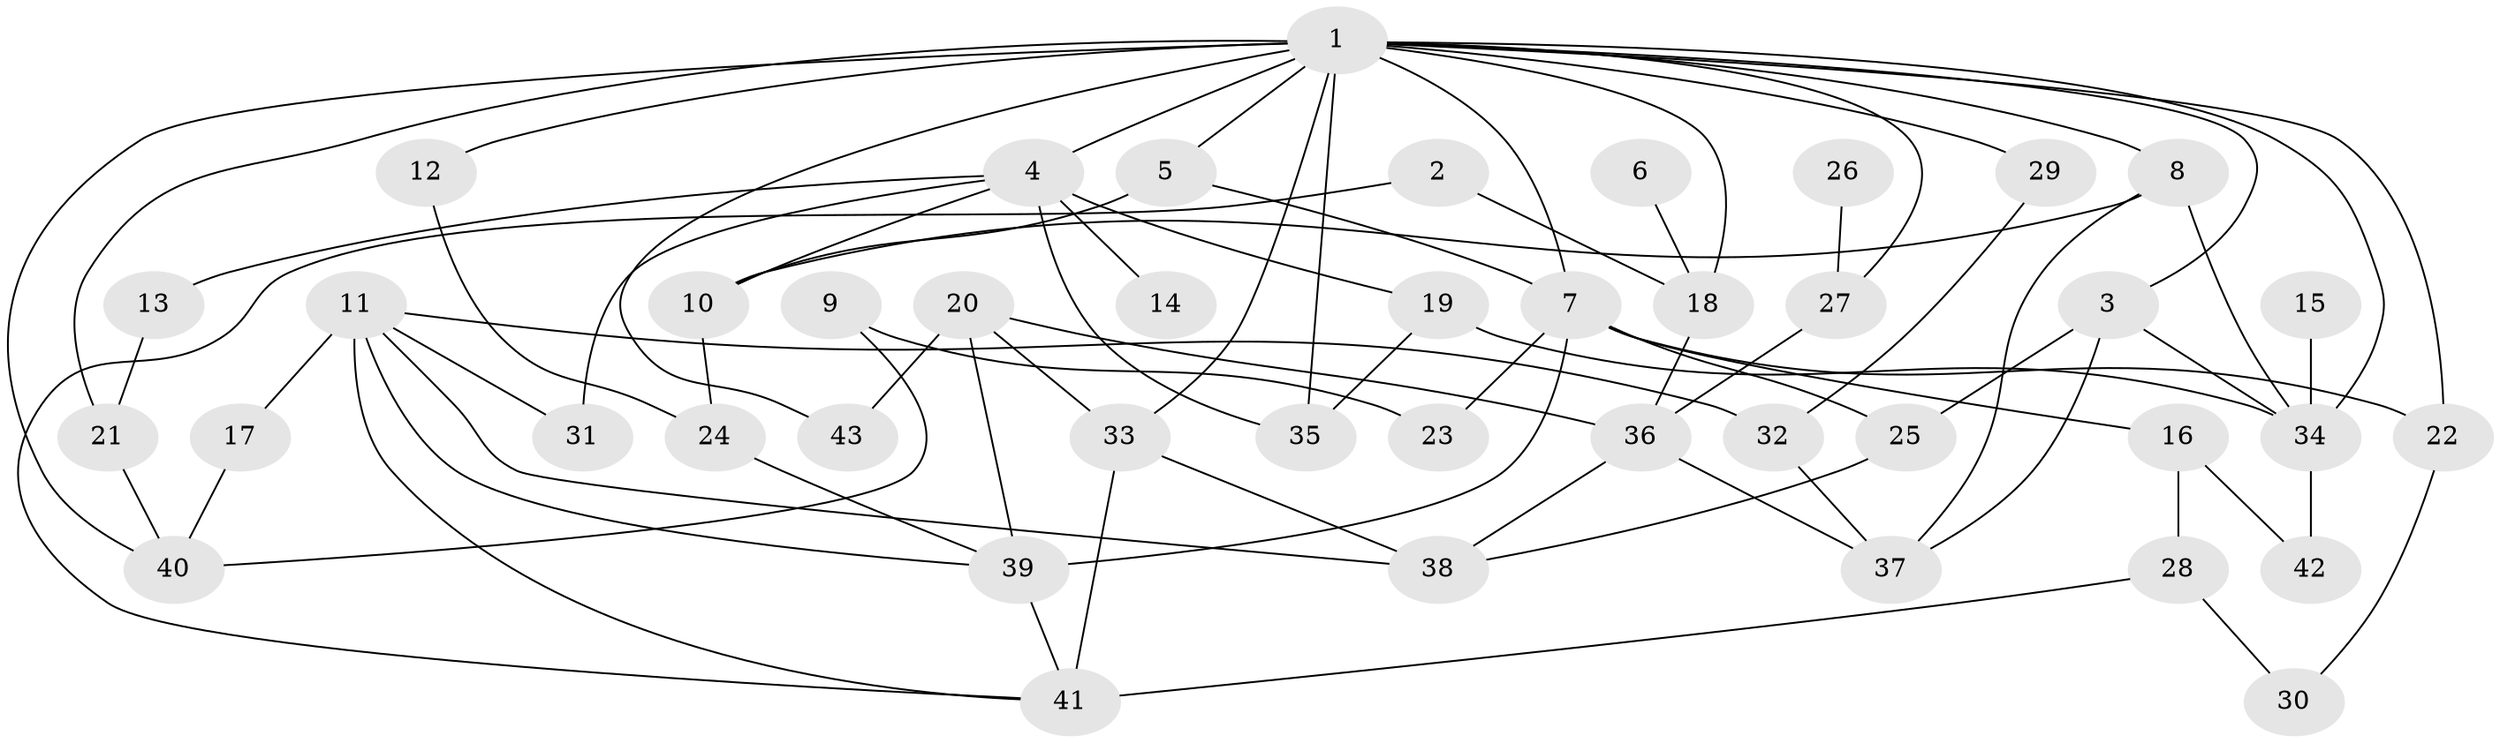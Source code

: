 // original degree distribution, {5: 0.10465116279069768, 11: 0.011627906976744186, 6: 0.023255813953488372, 2: 0.27906976744186046, 3: 0.2558139534883721, 4: 0.11627906976744186, 7: 0.011627906976744186, 1: 0.19767441860465115}
// Generated by graph-tools (version 1.1) at 2025/25/03/09/25 03:25:28]
// undirected, 43 vertices, 76 edges
graph export_dot {
graph [start="1"]
  node [color=gray90,style=filled];
  1;
  2;
  3;
  4;
  5;
  6;
  7;
  8;
  9;
  10;
  11;
  12;
  13;
  14;
  15;
  16;
  17;
  18;
  19;
  20;
  21;
  22;
  23;
  24;
  25;
  26;
  27;
  28;
  29;
  30;
  31;
  32;
  33;
  34;
  35;
  36;
  37;
  38;
  39;
  40;
  41;
  42;
  43;
  1 -- 3 [weight=1.0];
  1 -- 4 [weight=1.0];
  1 -- 5 [weight=2.0];
  1 -- 7 [weight=1.0];
  1 -- 8 [weight=1.0];
  1 -- 12 [weight=1.0];
  1 -- 18 [weight=1.0];
  1 -- 21 [weight=1.0];
  1 -- 22 [weight=1.0];
  1 -- 27 [weight=1.0];
  1 -- 29 [weight=1.0];
  1 -- 33 [weight=1.0];
  1 -- 34 [weight=1.0];
  1 -- 35 [weight=2.0];
  1 -- 40 [weight=1.0];
  1 -- 43 [weight=1.0];
  2 -- 18 [weight=1.0];
  2 -- 41 [weight=1.0];
  3 -- 25 [weight=1.0];
  3 -- 34 [weight=1.0];
  3 -- 37 [weight=1.0];
  4 -- 10 [weight=1.0];
  4 -- 13 [weight=1.0];
  4 -- 14 [weight=2.0];
  4 -- 19 [weight=1.0];
  4 -- 31 [weight=1.0];
  4 -- 35 [weight=1.0];
  5 -- 7 [weight=1.0];
  5 -- 10 [weight=1.0];
  6 -- 18 [weight=1.0];
  7 -- 16 [weight=1.0];
  7 -- 22 [weight=1.0];
  7 -- 23 [weight=1.0];
  7 -- 25 [weight=1.0];
  7 -- 39 [weight=1.0];
  8 -- 10 [weight=1.0];
  8 -- 34 [weight=1.0];
  8 -- 37 [weight=1.0];
  9 -- 23 [weight=1.0];
  9 -- 40 [weight=1.0];
  10 -- 24 [weight=1.0];
  11 -- 17 [weight=1.0];
  11 -- 31 [weight=1.0];
  11 -- 32 [weight=1.0];
  11 -- 38 [weight=1.0];
  11 -- 39 [weight=1.0];
  11 -- 41 [weight=1.0];
  12 -- 24 [weight=1.0];
  13 -- 21 [weight=1.0];
  15 -- 34 [weight=1.0];
  16 -- 28 [weight=1.0];
  16 -- 42 [weight=1.0];
  17 -- 40 [weight=1.0];
  18 -- 36 [weight=1.0];
  19 -- 34 [weight=1.0];
  19 -- 35 [weight=1.0];
  20 -- 33 [weight=1.0];
  20 -- 36 [weight=1.0];
  20 -- 39 [weight=1.0];
  20 -- 43 [weight=1.0];
  21 -- 40 [weight=1.0];
  22 -- 30 [weight=1.0];
  24 -- 39 [weight=1.0];
  25 -- 38 [weight=1.0];
  26 -- 27 [weight=1.0];
  27 -- 36 [weight=1.0];
  28 -- 30 [weight=1.0];
  28 -- 41 [weight=1.0];
  29 -- 32 [weight=1.0];
  32 -- 37 [weight=1.0];
  33 -- 38 [weight=1.0];
  33 -- 41 [weight=2.0];
  34 -- 42 [weight=1.0];
  36 -- 37 [weight=1.0];
  36 -- 38 [weight=1.0];
  39 -- 41 [weight=1.0];
}
